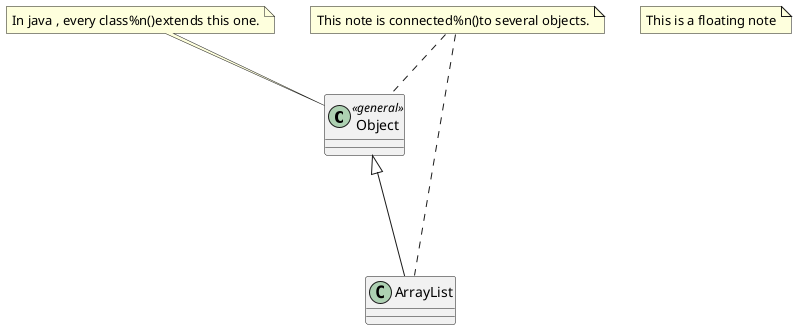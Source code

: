 {
  "sha1": "eiry0zyx6sr74vx514a83dqbus3f2cw",
  "insertion": {
    "when": "2024-06-01T09:03:04.517Z",
    "user": "plantuml@gmail.com"
  }
}
@startuml
class Object << general >>
Object <|--- ArrayList
note top of Object : In java , every class%n()extends this one.
note "This is a floating note" as N1
note "This note is connected%n()to several objects." as N2
N2..Object
N2 .. ArrayList

@enduml
